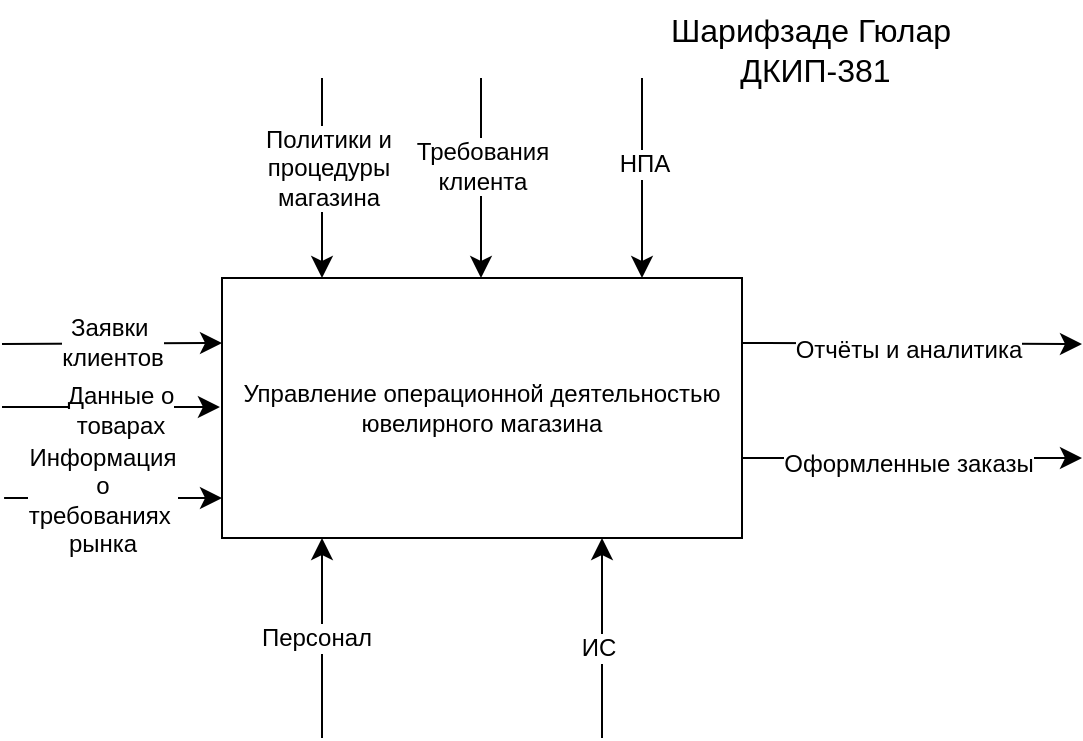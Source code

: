 <mxfile version="28.2.1">
  <diagram name="Страница — 1" id="SgxkOiKlRKGoNMukwhDG">
    <mxGraphModel dx="705" dy="965" grid="1" gridSize="10" guides="1" tooltips="1" connect="1" arrows="1" fold="1" page="1" pageScale="1" pageWidth="1169" pageHeight="827" math="0" shadow="0">
      <root>
        <mxCell id="0" />
        <mxCell id="1" parent="0" />
        <mxCell id="-O2ZMiuzAegJxkG28NUQ-1" value="Управление операционной деятельностью&lt;div&gt;ювелирного магазина&lt;/div&gt;" style="rounded=0;whiteSpace=wrap;html=1;" vertex="1" parent="1">
          <mxGeometry x="190" y="190" width="260" height="130" as="geometry" />
        </mxCell>
        <mxCell id="-O2ZMiuzAegJxkG28NUQ-2" value="" style="endArrow=classic;html=1;rounded=0;fontSize=12;startSize=8;endSize=8;curved=1;" edge="1" parent="1">
          <mxGeometry width="50" height="50" relative="1" as="geometry">
            <mxPoint x="240" y="420" as="sourcePoint" />
            <mxPoint x="240" y="320" as="targetPoint" />
          </mxGeometry>
        </mxCell>
        <mxCell id="-O2ZMiuzAegJxkG28NUQ-5" value="Персонал" style="edgeLabel;html=1;align=center;verticalAlign=middle;resizable=0;points=[];fontSize=12;" vertex="1" connectable="0" parent="-O2ZMiuzAegJxkG28NUQ-2">
          <mxGeometry y="3" relative="1" as="geometry">
            <mxPoint as="offset" />
          </mxGeometry>
        </mxCell>
        <mxCell id="-O2ZMiuzAegJxkG28NUQ-4" value="" style="endArrow=classic;html=1;rounded=0;fontSize=12;startSize=8;endSize=8;curved=1;" edge="1" parent="1">
          <mxGeometry width="50" height="50" relative="1" as="geometry">
            <mxPoint x="380" y="420" as="sourcePoint" />
            <mxPoint x="380" y="320" as="targetPoint" />
          </mxGeometry>
        </mxCell>
        <mxCell id="-O2ZMiuzAegJxkG28NUQ-6" value="ИС" style="edgeLabel;html=1;align=center;verticalAlign=middle;resizable=0;points=[];fontSize=12;" vertex="1" connectable="0" parent="-O2ZMiuzAegJxkG28NUQ-4">
          <mxGeometry x="-0.1" y="2" relative="1" as="geometry">
            <mxPoint as="offset" />
          </mxGeometry>
        </mxCell>
        <mxCell id="-O2ZMiuzAegJxkG28NUQ-7" value="" style="endArrow=classic;html=1;rounded=0;fontSize=12;startSize=8;endSize=8;curved=1;entryX=0;entryY=0.25;entryDx=0;entryDy=0;" edge="1" parent="1" target="-O2ZMiuzAegJxkG28NUQ-1">
          <mxGeometry width="50" height="50" relative="1" as="geometry">
            <mxPoint x="80" y="223" as="sourcePoint" />
            <mxPoint x="120" y="190" as="targetPoint" />
          </mxGeometry>
        </mxCell>
        <mxCell id="-O2ZMiuzAegJxkG28NUQ-8" value="Заявки&amp;nbsp;&lt;div&gt;клиентов&lt;/div&gt;" style="edgeLabel;html=1;align=center;verticalAlign=middle;resizable=0;points=[];fontSize=12;" vertex="1" connectable="0" parent="-O2ZMiuzAegJxkG28NUQ-7">
          <mxGeometry x="0.0" y="1" relative="1" as="geometry">
            <mxPoint as="offset" />
          </mxGeometry>
        </mxCell>
        <mxCell id="-O2ZMiuzAegJxkG28NUQ-9" value="" style="endArrow=classic;html=1;rounded=0;fontSize=12;startSize=8;endSize=8;curved=1;exitX=1;exitY=0.25;exitDx=0;exitDy=0;" edge="1" parent="1" source="-O2ZMiuzAegJxkG28NUQ-1">
          <mxGeometry width="50" height="50" relative="1" as="geometry">
            <mxPoint x="520" y="230" as="sourcePoint" />
            <mxPoint x="620" y="223" as="targetPoint" />
          </mxGeometry>
        </mxCell>
        <mxCell id="-O2ZMiuzAegJxkG28NUQ-10" value="Отчёты и аналитика" style="edgeLabel;html=1;align=center;verticalAlign=middle;resizable=0;points=[];fontSize=12;" vertex="1" connectable="0" parent="-O2ZMiuzAegJxkG28NUQ-9">
          <mxGeometry x="-0.032" y="-3" relative="1" as="geometry">
            <mxPoint as="offset" />
          </mxGeometry>
        </mxCell>
        <mxCell id="-O2ZMiuzAegJxkG28NUQ-11" value="" style="endArrow=classic;html=1;rounded=0;fontSize=12;startSize=8;endSize=8;curved=1;" edge="1" parent="1">
          <mxGeometry width="50" height="50" relative="1" as="geometry">
            <mxPoint x="400" y="90" as="sourcePoint" />
            <mxPoint x="400" y="190" as="targetPoint" />
          </mxGeometry>
        </mxCell>
        <mxCell id="-O2ZMiuzAegJxkG28NUQ-16" value="НПА" style="edgeLabel;html=1;align=center;verticalAlign=middle;resizable=0;points=[];fontSize=12;" vertex="1" connectable="0" parent="-O2ZMiuzAegJxkG28NUQ-11">
          <mxGeometry x="-0.14" y="1" relative="1" as="geometry">
            <mxPoint as="offset" />
          </mxGeometry>
        </mxCell>
        <mxCell id="-O2ZMiuzAegJxkG28NUQ-12" value="" style="endArrow=classic;html=1;rounded=0;fontSize=12;startSize=8;endSize=8;curved=1;" edge="1" parent="1">
          <mxGeometry width="50" height="50" relative="1" as="geometry">
            <mxPoint x="240" y="90" as="sourcePoint" />
            <mxPoint x="240" y="190" as="targetPoint" />
          </mxGeometry>
        </mxCell>
        <mxCell id="-O2ZMiuzAegJxkG28NUQ-14" value="Политики и&lt;div&gt;процедуры&lt;/div&gt;&lt;div&gt;магазина&lt;/div&gt;" style="edgeLabel;html=1;align=center;verticalAlign=middle;resizable=0;points=[];fontSize=12;" vertex="1" connectable="0" parent="-O2ZMiuzAegJxkG28NUQ-12">
          <mxGeometry x="-0.1" y="3" relative="1" as="geometry">
            <mxPoint as="offset" />
          </mxGeometry>
        </mxCell>
        <mxCell id="-O2ZMiuzAegJxkG28NUQ-13" value="" style="endArrow=classic;html=1;rounded=0;fontSize=12;startSize=8;endSize=8;curved=1;" edge="1" parent="1">
          <mxGeometry width="50" height="50" relative="1" as="geometry">
            <mxPoint x="319.5" y="90" as="sourcePoint" />
            <mxPoint x="319.5" y="190" as="targetPoint" />
          </mxGeometry>
        </mxCell>
        <mxCell id="-O2ZMiuzAegJxkG28NUQ-15" value="Требования&lt;div&gt;клиента&lt;/div&gt;" style="edgeLabel;html=1;align=center;verticalAlign=middle;resizable=0;points=[];fontSize=12;" vertex="1" connectable="0" parent="-O2ZMiuzAegJxkG28NUQ-13">
          <mxGeometry x="-0.12" relative="1" as="geometry">
            <mxPoint as="offset" />
          </mxGeometry>
        </mxCell>
        <mxCell id="-O2ZMiuzAegJxkG28NUQ-17" value="" style="endArrow=classic;html=1;rounded=0;fontSize=12;startSize=8;endSize=8;curved=1;entryX=-0.004;entryY=0.692;entryDx=0;entryDy=0;entryPerimeter=0;" edge="1" parent="1">
          <mxGeometry width="50" height="50" relative="1" as="geometry">
            <mxPoint x="80" y="254.54" as="sourcePoint" />
            <mxPoint x="188.96" y="254.5" as="targetPoint" />
          </mxGeometry>
        </mxCell>
        <mxCell id="-O2ZMiuzAegJxkG28NUQ-21" value="Данные о&lt;div&gt;товарах&lt;/div&gt;" style="edgeLabel;html=1;align=center;verticalAlign=middle;resizable=0;points=[];fontSize=12;" vertex="1" connectable="0" parent="-O2ZMiuzAegJxkG28NUQ-17">
          <mxGeometry x="0.083" y="-1" relative="1" as="geometry">
            <mxPoint as="offset" />
          </mxGeometry>
        </mxCell>
        <mxCell id="-O2ZMiuzAegJxkG28NUQ-18" value="" style="endArrow=classic;html=1;rounded=0;fontSize=12;startSize=8;endSize=8;curved=1;exitX=1;exitY=0.25;exitDx=0;exitDy=0;" edge="1" parent="1">
          <mxGeometry width="50" height="50" relative="1" as="geometry">
            <mxPoint x="450" y="280" as="sourcePoint" />
            <mxPoint x="620" y="280" as="targetPoint" />
          </mxGeometry>
        </mxCell>
        <mxCell id="-O2ZMiuzAegJxkG28NUQ-19" value="Оформленные заказы" style="edgeLabel;html=1;align=center;verticalAlign=middle;resizable=0;points=[];fontSize=12;" vertex="1" connectable="0" parent="-O2ZMiuzAegJxkG28NUQ-18">
          <mxGeometry x="-0.032" y="-3" relative="1" as="geometry">
            <mxPoint as="offset" />
          </mxGeometry>
        </mxCell>
        <mxCell id="-O2ZMiuzAegJxkG28NUQ-22" value="" style="endArrow=classic;html=1;rounded=0;fontSize=12;startSize=8;endSize=8;curved=1;entryX=-0.004;entryY=0.692;entryDx=0;entryDy=0;entryPerimeter=0;" edge="1" parent="1">
          <mxGeometry width="50" height="50" relative="1" as="geometry">
            <mxPoint x="81.04" y="300.04" as="sourcePoint" />
            <mxPoint x="190.0" y="300" as="targetPoint" />
          </mxGeometry>
        </mxCell>
        <mxCell id="-O2ZMiuzAegJxkG28NUQ-23" value="Информация&lt;div&gt;&amp;nbsp;о&amp;nbsp;&lt;div&gt;требованиях&amp;nbsp;&lt;/div&gt;&lt;div&gt;рынка&lt;/div&gt;&lt;/div&gt;" style="edgeLabel;html=1;align=center;verticalAlign=middle;resizable=0;points=[];fontSize=12;" vertex="1" connectable="0" parent="-O2ZMiuzAegJxkG28NUQ-22">
          <mxGeometry x="0.083" y="-1" relative="1" as="geometry">
            <mxPoint x="-10" as="offset" />
          </mxGeometry>
        </mxCell>
        <mxCell id="-O2ZMiuzAegJxkG28NUQ-24" value="Шарифзаде Гюлар&lt;div&gt;&amp;nbsp;ДКИП-381&lt;/div&gt;" style="text;html=1;align=center;verticalAlign=middle;resizable=0;points=[];autosize=1;strokeColor=none;fillColor=none;fontSize=16;" vertex="1" parent="1">
          <mxGeometry x="404" y="51" width="160" height="50" as="geometry" />
        </mxCell>
      </root>
    </mxGraphModel>
  </diagram>
</mxfile>
